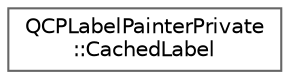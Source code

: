 digraph "Graphical Class Hierarchy"
{
 // LATEX_PDF_SIZE
  bgcolor="transparent";
  edge [fontname=Helvetica,fontsize=10,labelfontname=Helvetica,labelfontsize=10];
  node [fontname=Helvetica,fontsize=10,shape=box,height=0.2,width=0.4];
  rankdir="LR";
  Node0 [id="Node000000",label="QCPLabelPainterPrivate\l::CachedLabel",height=0.2,width=0.4,color="grey40", fillcolor="white", style="filled",URL="$dc/d30/structQCPLabelPainterPrivate_1_1CachedLabel.html",tooltip=" "];
}

